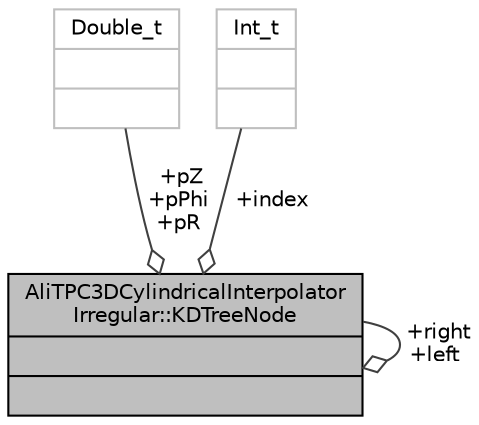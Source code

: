 digraph "AliTPC3DCylindricalInterpolatorIrregular::KDTreeNode"
{
 // INTERACTIVE_SVG=YES
  bgcolor="transparent";
  edge [fontname="Helvetica",fontsize="10",labelfontname="Helvetica",labelfontsize="10"];
  node [fontname="Helvetica",fontsize="10",shape=record];
  Node1 [label="{AliTPC3DCylindricalInterpolator\lIrregular::KDTreeNode\n||}",height=0.2,width=0.4,color="black", fillcolor="grey75", style="filled", fontcolor="black"];
  Node2 -> Node1 [color="grey25",fontsize="10",style="solid",label=" +pZ\n+pPhi\n+pR" ,arrowhead="odiamond",fontname="Helvetica"];
  Node2 [label="{Double_t\n||}",height=0.2,width=0.4,color="grey75"];
  Node1 -> Node1 [color="grey25",fontsize="10",style="solid",label=" +right\n+left" ,arrowhead="odiamond",fontname="Helvetica"];
  Node3 -> Node1 [color="grey25",fontsize="10",style="solid",label=" +index" ,arrowhead="odiamond",fontname="Helvetica"];
  Node3 [label="{Int_t\n||}",height=0.2,width=0.4,color="grey75"];
}
